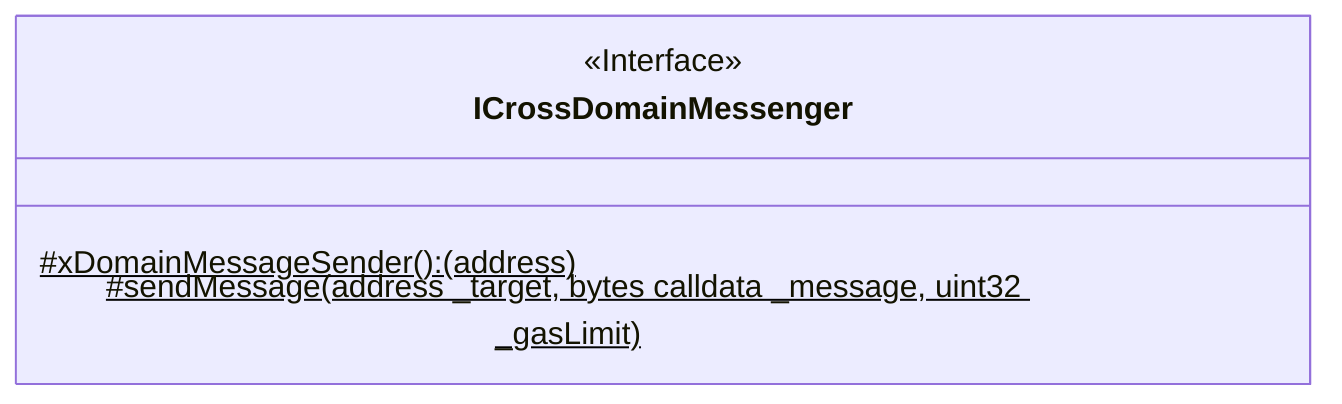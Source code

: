 classDiagram
  %% 196:884:0
  class ICrossDomainMessenger {
    <<Interface>>
    #xDomainMessageSender(): (address)$
    #sendMessage(address _target, bytes calldata _message, uint32 _gasLimit)$
  }